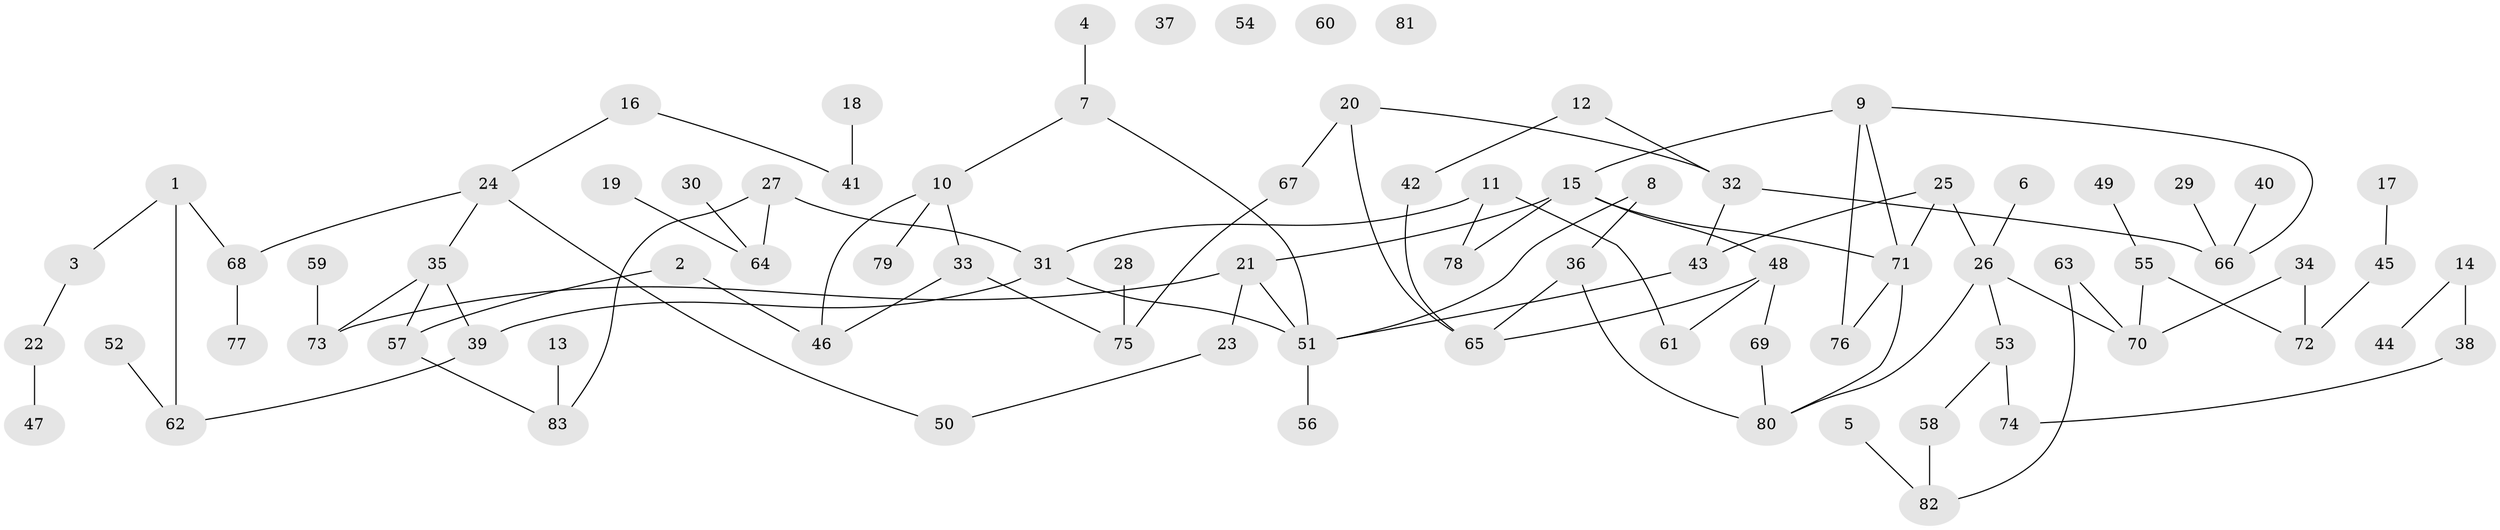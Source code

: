 // coarse degree distribution, {2: 0.2682926829268293, 3: 0.17073170731707318, 1: 0.2682926829268293, 0: 0.0975609756097561, 4: 0.12195121951219512, 6: 0.024390243902439025, 5: 0.04878048780487805}
// Generated by graph-tools (version 1.1) at 2025/44/03/04/25 21:44:12]
// undirected, 83 vertices, 99 edges
graph export_dot {
graph [start="1"]
  node [color=gray90,style=filled];
  1;
  2;
  3;
  4;
  5;
  6;
  7;
  8;
  9;
  10;
  11;
  12;
  13;
  14;
  15;
  16;
  17;
  18;
  19;
  20;
  21;
  22;
  23;
  24;
  25;
  26;
  27;
  28;
  29;
  30;
  31;
  32;
  33;
  34;
  35;
  36;
  37;
  38;
  39;
  40;
  41;
  42;
  43;
  44;
  45;
  46;
  47;
  48;
  49;
  50;
  51;
  52;
  53;
  54;
  55;
  56;
  57;
  58;
  59;
  60;
  61;
  62;
  63;
  64;
  65;
  66;
  67;
  68;
  69;
  70;
  71;
  72;
  73;
  74;
  75;
  76;
  77;
  78;
  79;
  80;
  81;
  82;
  83;
  1 -- 3;
  1 -- 62;
  1 -- 68;
  2 -- 46;
  2 -- 57;
  3 -- 22;
  4 -- 7;
  5 -- 82;
  6 -- 26;
  7 -- 10;
  7 -- 51;
  8 -- 36;
  8 -- 51;
  9 -- 15;
  9 -- 66;
  9 -- 71;
  9 -- 76;
  10 -- 33;
  10 -- 46;
  10 -- 79;
  11 -- 31;
  11 -- 61;
  11 -- 78;
  12 -- 32;
  12 -- 42;
  13 -- 83;
  14 -- 38;
  14 -- 44;
  15 -- 21;
  15 -- 48;
  15 -- 71;
  15 -- 78;
  16 -- 24;
  16 -- 41;
  17 -- 45;
  18 -- 41;
  19 -- 64;
  20 -- 32;
  20 -- 65;
  20 -- 67;
  21 -- 23;
  21 -- 51;
  21 -- 73;
  22 -- 47;
  23 -- 50;
  24 -- 35;
  24 -- 50;
  24 -- 68;
  25 -- 26;
  25 -- 43;
  25 -- 71;
  26 -- 53;
  26 -- 70;
  26 -- 80;
  27 -- 31;
  27 -- 64;
  27 -- 83;
  28 -- 75;
  29 -- 66;
  30 -- 64;
  31 -- 39;
  31 -- 51;
  32 -- 43;
  32 -- 66;
  33 -- 46;
  33 -- 75;
  34 -- 70;
  34 -- 72;
  35 -- 39;
  35 -- 57;
  35 -- 73;
  36 -- 65;
  36 -- 80;
  38 -- 74;
  39 -- 62;
  40 -- 66;
  42 -- 65;
  43 -- 51;
  45 -- 72;
  48 -- 61;
  48 -- 65;
  48 -- 69;
  49 -- 55;
  51 -- 56;
  52 -- 62;
  53 -- 58;
  53 -- 74;
  55 -- 70;
  55 -- 72;
  57 -- 83;
  58 -- 82;
  59 -- 73;
  63 -- 70;
  63 -- 82;
  67 -- 75;
  68 -- 77;
  69 -- 80;
  71 -- 76;
  71 -- 80;
}
